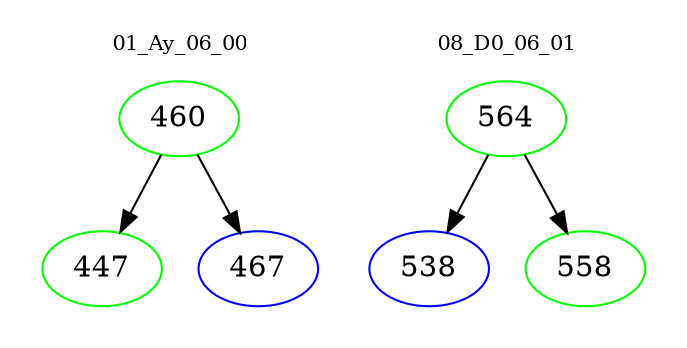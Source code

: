 digraph{
subgraph cluster_0 {
color = white
label = "01_Ay_06_00";
fontsize=10;
T0_460 [label="460", color="green"]
T0_460 -> T0_447 [color="black"]
T0_447 [label="447", color="green"]
T0_460 -> T0_467 [color="black"]
T0_467 [label="467", color="blue"]
}
subgraph cluster_1 {
color = white
label = "08_D0_06_01";
fontsize=10;
T1_564 [label="564", color="green"]
T1_564 -> T1_538 [color="black"]
T1_538 [label="538", color="blue"]
T1_564 -> T1_558 [color="black"]
T1_558 [label="558", color="green"]
}
}
